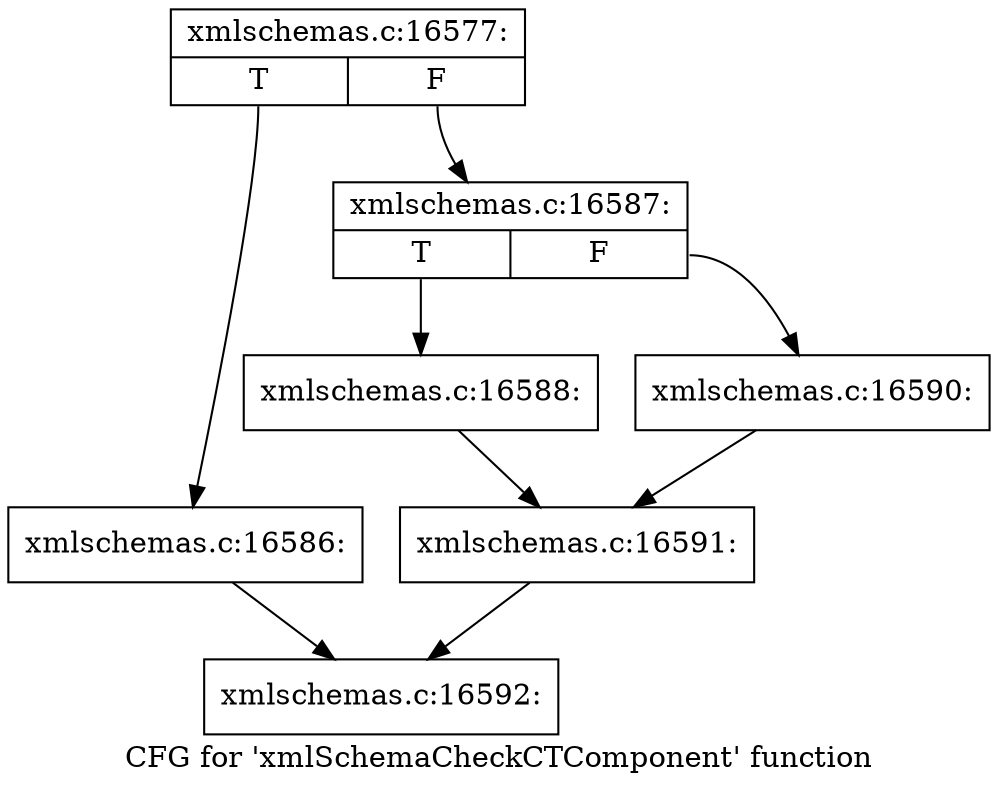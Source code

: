 digraph "CFG for 'xmlSchemaCheckCTComponent' function" {
	label="CFG for 'xmlSchemaCheckCTComponent' function";

	Node0x52a7510 [shape=record,label="{xmlschemas.c:16577:|{<s0>T|<s1>F}}"];
	Node0x52a7510:s0 -> Node0x52e0880;
	Node0x52a7510:s1 -> Node0x52e0c80;
	Node0x52e0880 [shape=record,label="{xmlschemas.c:16586:}"];
	Node0x52e0880 -> Node0x52df7c0;
	Node0x52e0c80 [shape=record,label="{xmlschemas.c:16587:|{<s0>T|<s1>F}}"];
	Node0x52e0c80:s0 -> Node0x52e0f80;
	Node0x52e0c80:s1 -> Node0x52e1020;
	Node0x52e0f80 [shape=record,label="{xmlschemas.c:16588:}"];
	Node0x52e0f80 -> Node0x52e0fd0;
	Node0x52e1020 [shape=record,label="{xmlschemas.c:16590:}"];
	Node0x52e1020 -> Node0x52e0fd0;
	Node0x52e0fd0 [shape=record,label="{xmlschemas.c:16591:}"];
	Node0x52e0fd0 -> Node0x52df7c0;
	Node0x52df7c0 [shape=record,label="{xmlschemas.c:16592:}"];
}
